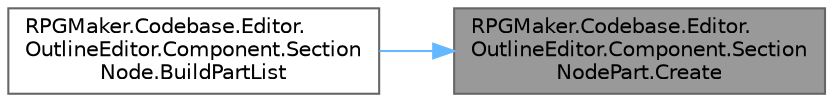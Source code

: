 digraph "RPGMaker.Codebase.Editor.OutlineEditor.Component.SectionNodePart.Create"
{
 // LATEX_PDF_SIZE
  bgcolor="transparent";
  edge [fontname=Helvetica,fontsize=10,labelfontname=Helvetica,labelfontsize=10];
  node [fontname=Helvetica,fontsize=10,shape=box,height=0.2,width=0.4];
  rankdir="RL";
  Node1 [id="Node000001",label="RPGMaker.Codebase.Editor.\lOutlineEditor.Component.Section\lNodePart.Create",height=0.2,width=0.4,color="gray40", fillcolor="grey60", style="filled", fontcolor="black",tooltip=" "];
  Node1 -> Node2 [id="edge1_Node000001_Node000002",dir="back",color="steelblue1",style="solid",tooltip=" "];
  Node2 [id="Node000002",label="RPGMaker.Codebase.Editor.\lOutlineEditor.Component.Section\lNode.BuildPartList",height=0.2,width=0.4,color="grey40", fillcolor="white", style="filled",URL="$d9/dbb/class_r_p_g_maker_1_1_codebase_1_1_editor_1_1_outline_editor_1_1_component_1_1_section_node.html#a5b8596499755056a0013982e94dc481c",tooltip=" "];
}
